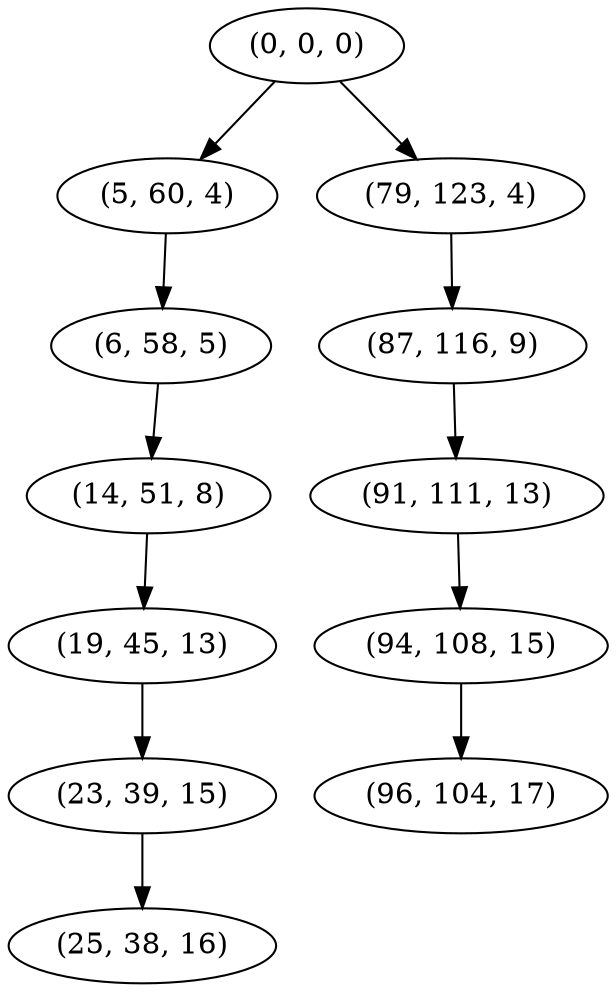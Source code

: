 digraph tree {
    "(0, 0, 0)";
    "(5, 60, 4)";
    "(6, 58, 5)";
    "(14, 51, 8)";
    "(19, 45, 13)";
    "(23, 39, 15)";
    "(25, 38, 16)";
    "(79, 123, 4)";
    "(87, 116, 9)";
    "(91, 111, 13)";
    "(94, 108, 15)";
    "(96, 104, 17)";
    "(0, 0, 0)" -> "(5, 60, 4)";
    "(0, 0, 0)" -> "(79, 123, 4)";
    "(5, 60, 4)" -> "(6, 58, 5)";
    "(6, 58, 5)" -> "(14, 51, 8)";
    "(14, 51, 8)" -> "(19, 45, 13)";
    "(19, 45, 13)" -> "(23, 39, 15)";
    "(23, 39, 15)" -> "(25, 38, 16)";
    "(79, 123, 4)" -> "(87, 116, 9)";
    "(87, 116, 9)" -> "(91, 111, 13)";
    "(91, 111, 13)" -> "(94, 108, 15)";
    "(94, 108, 15)" -> "(96, 104, 17)";
}
